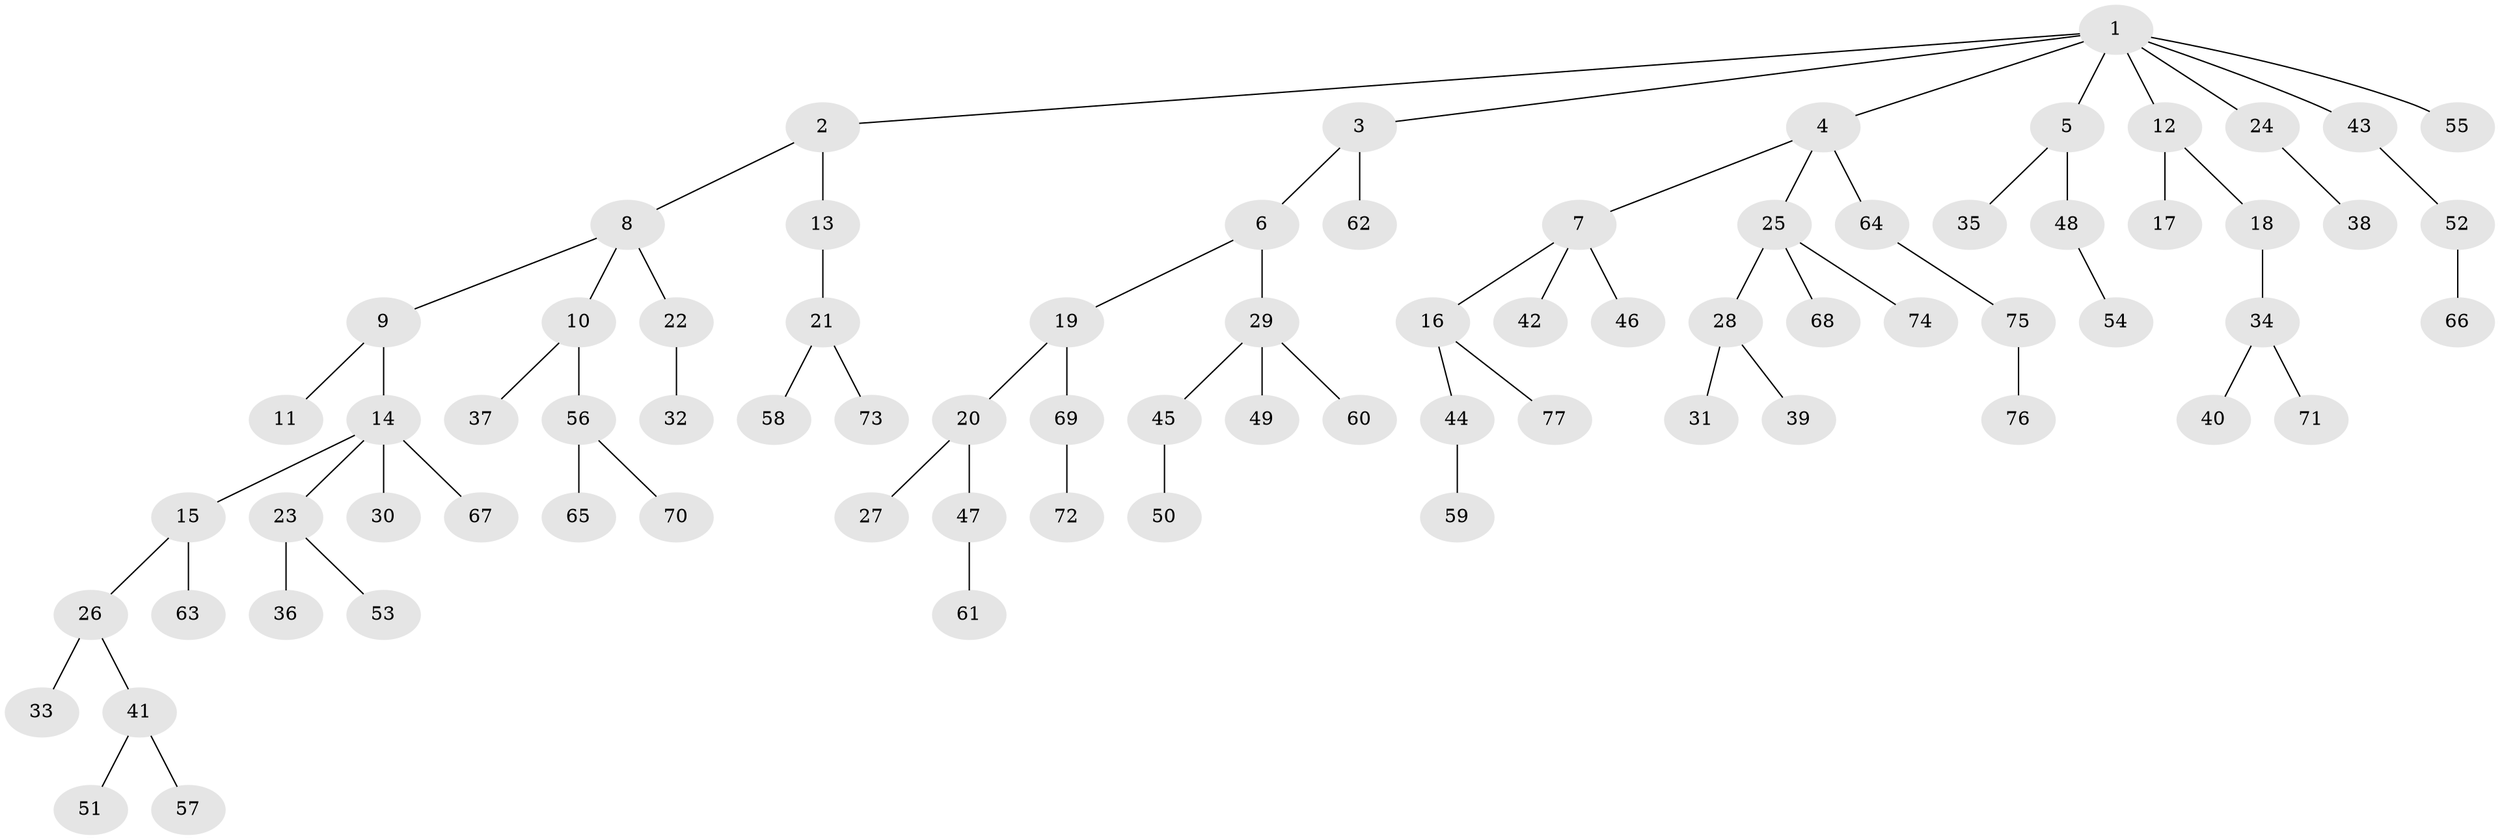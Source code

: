 // coarse degree distribution, {8: 0.02, 5: 0.02, 4: 0.08, 6: 0.02, 2: 0.2, 3: 0.1, 1: 0.56}
// Generated by graph-tools (version 1.1) at 2025/52/02/27/25 19:52:13]
// undirected, 77 vertices, 76 edges
graph export_dot {
graph [start="1"]
  node [color=gray90,style=filled];
  1;
  2;
  3;
  4;
  5;
  6;
  7;
  8;
  9;
  10;
  11;
  12;
  13;
  14;
  15;
  16;
  17;
  18;
  19;
  20;
  21;
  22;
  23;
  24;
  25;
  26;
  27;
  28;
  29;
  30;
  31;
  32;
  33;
  34;
  35;
  36;
  37;
  38;
  39;
  40;
  41;
  42;
  43;
  44;
  45;
  46;
  47;
  48;
  49;
  50;
  51;
  52;
  53;
  54;
  55;
  56;
  57;
  58;
  59;
  60;
  61;
  62;
  63;
  64;
  65;
  66;
  67;
  68;
  69;
  70;
  71;
  72;
  73;
  74;
  75;
  76;
  77;
  1 -- 2;
  1 -- 3;
  1 -- 4;
  1 -- 5;
  1 -- 12;
  1 -- 24;
  1 -- 43;
  1 -- 55;
  2 -- 8;
  2 -- 13;
  3 -- 6;
  3 -- 62;
  4 -- 7;
  4 -- 25;
  4 -- 64;
  5 -- 35;
  5 -- 48;
  6 -- 19;
  6 -- 29;
  7 -- 16;
  7 -- 42;
  7 -- 46;
  8 -- 9;
  8 -- 10;
  8 -- 22;
  9 -- 11;
  9 -- 14;
  10 -- 37;
  10 -- 56;
  12 -- 17;
  12 -- 18;
  13 -- 21;
  14 -- 15;
  14 -- 23;
  14 -- 30;
  14 -- 67;
  15 -- 26;
  15 -- 63;
  16 -- 44;
  16 -- 77;
  18 -- 34;
  19 -- 20;
  19 -- 69;
  20 -- 27;
  20 -- 47;
  21 -- 58;
  21 -- 73;
  22 -- 32;
  23 -- 36;
  23 -- 53;
  24 -- 38;
  25 -- 28;
  25 -- 68;
  25 -- 74;
  26 -- 33;
  26 -- 41;
  28 -- 31;
  28 -- 39;
  29 -- 45;
  29 -- 49;
  29 -- 60;
  34 -- 40;
  34 -- 71;
  41 -- 51;
  41 -- 57;
  43 -- 52;
  44 -- 59;
  45 -- 50;
  47 -- 61;
  48 -- 54;
  52 -- 66;
  56 -- 65;
  56 -- 70;
  64 -- 75;
  69 -- 72;
  75 -- 76;
}
